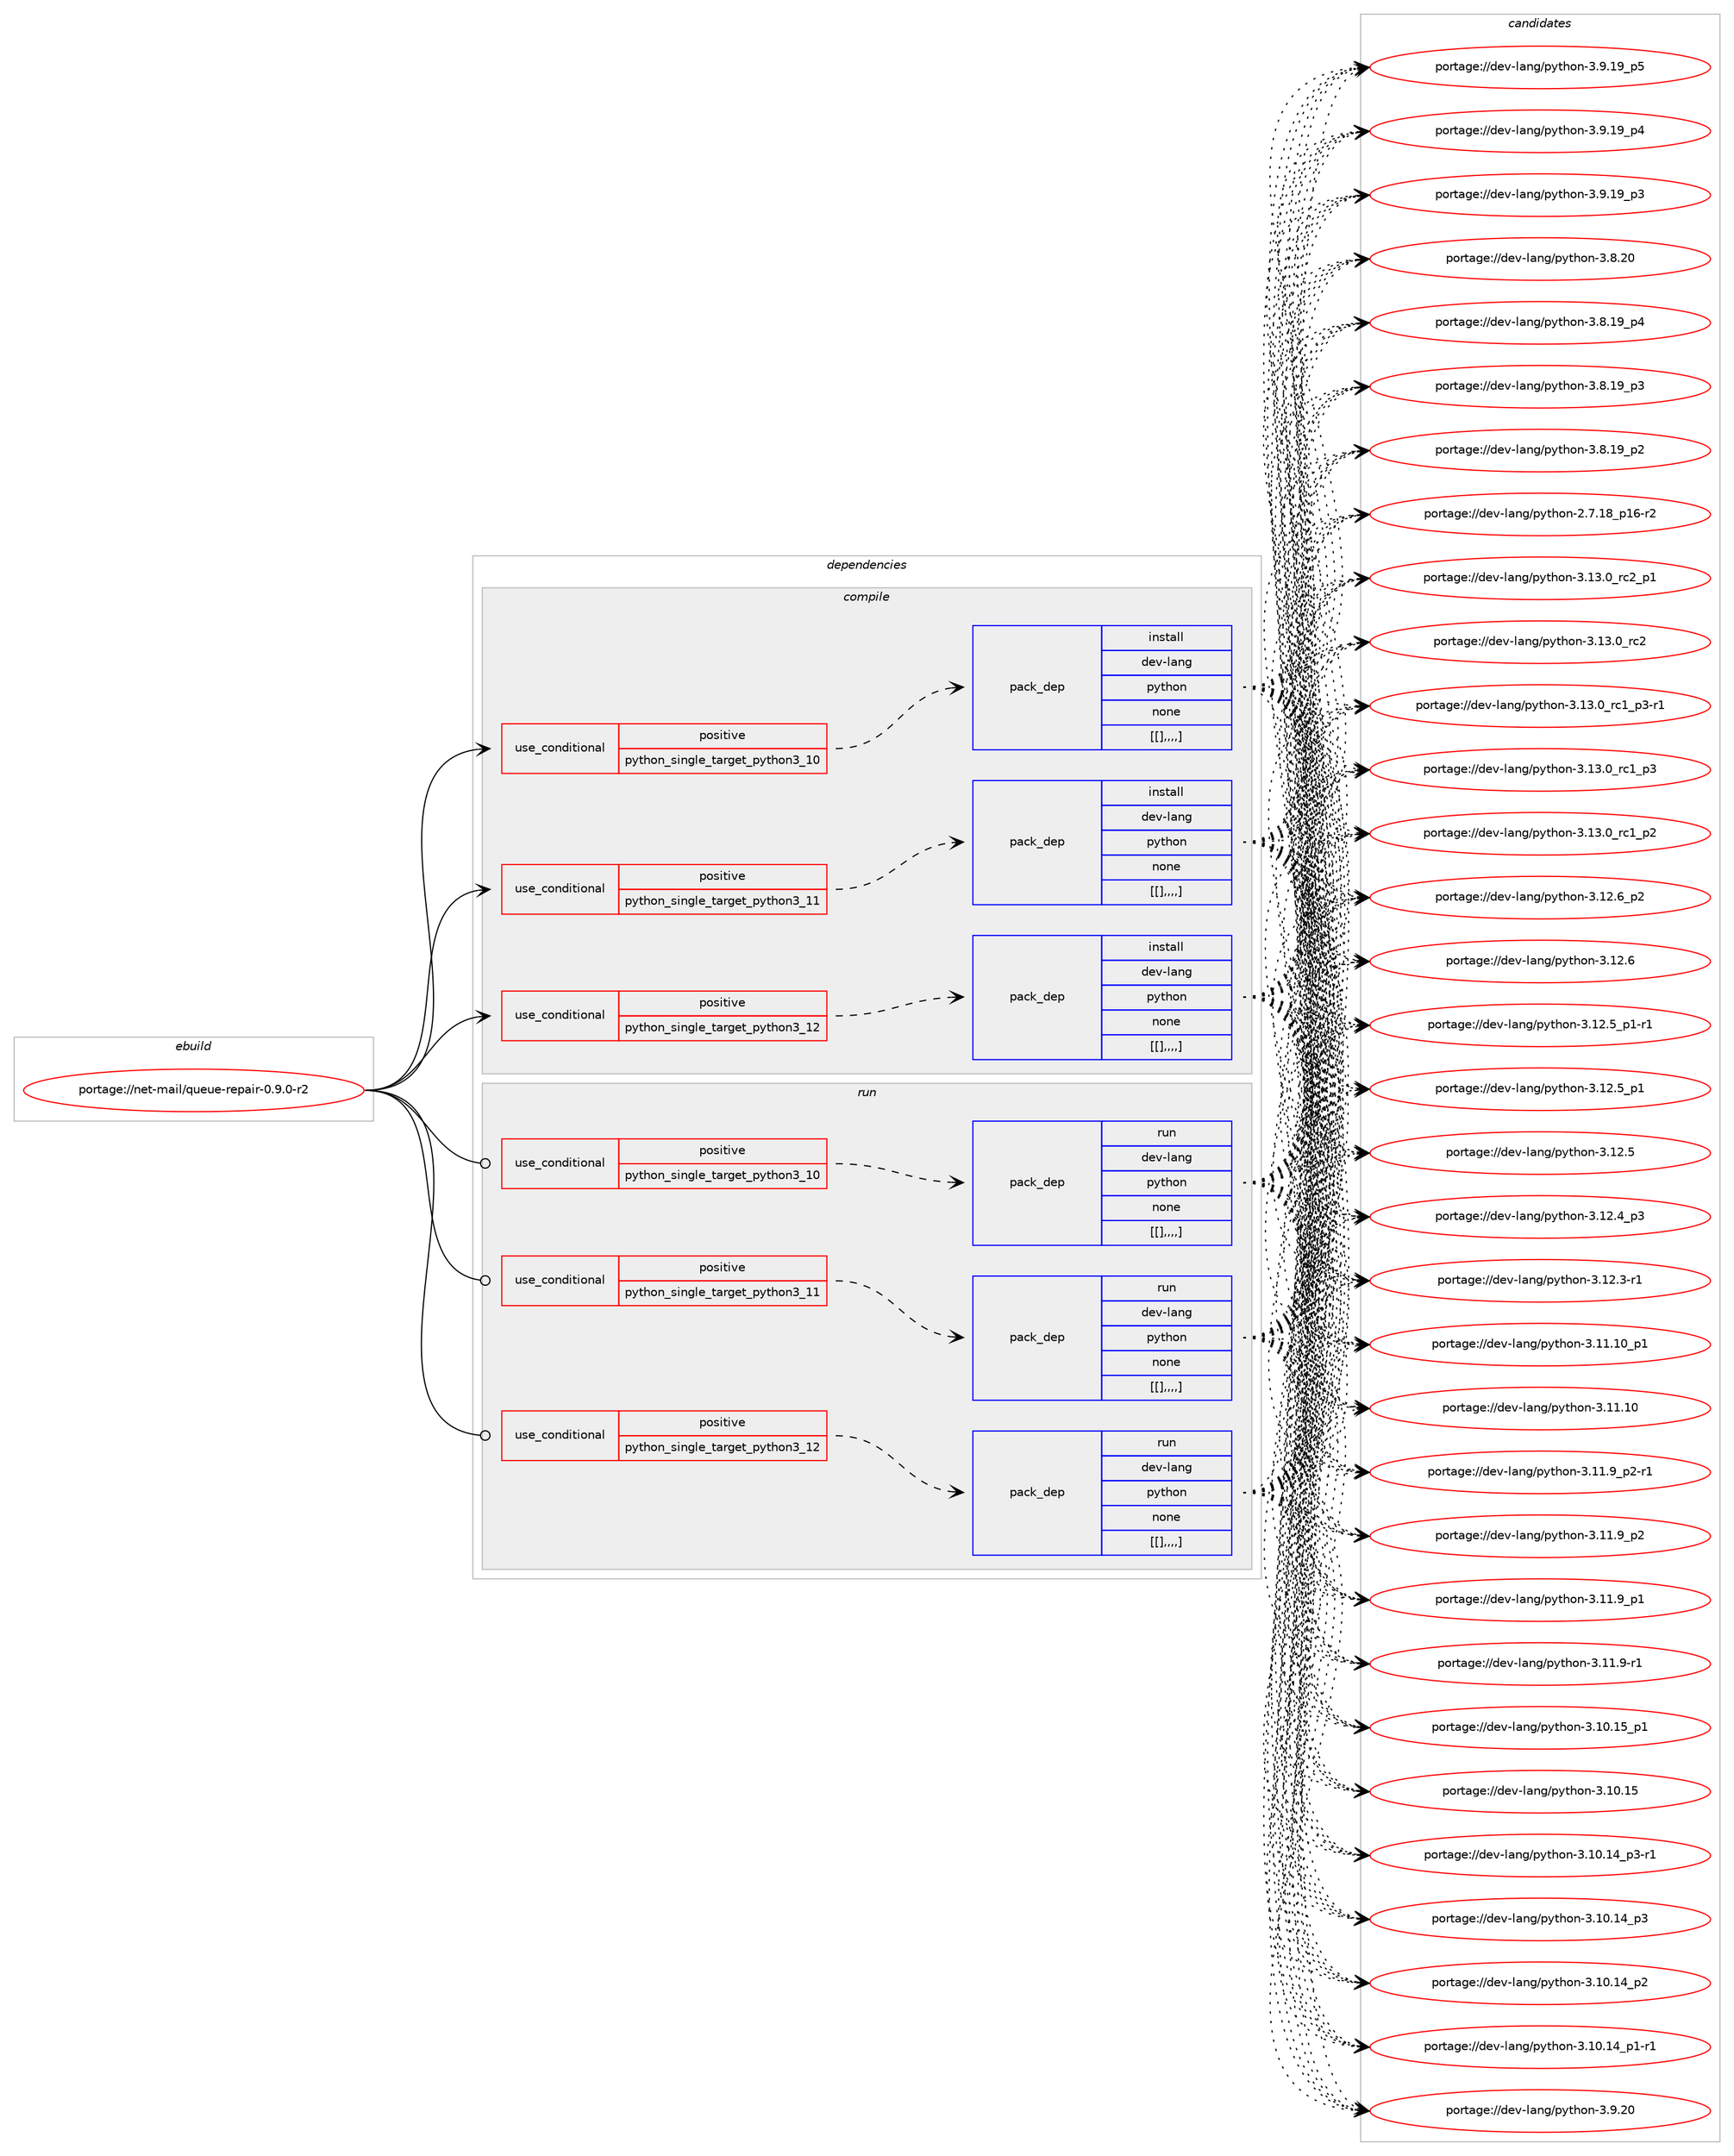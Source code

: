digraph prolog {

# *************
# Graph options
# *************

newrank=true;
concentrate=true;
compound=true;
graph [rankdir=LR,fontname=Helvetica,fontsize=10,ranksep=1.5];#, ranksep=2.5, nodesep=0.2];
edge  [arrowhead=vee];
node  [fontname=Helvetica,fontsize=10];

# **********
# The ebuild
# **********

subgraph cluster_leftcol {
color=gray;
label=<<i>ebuild</i>>;
id [label="portage://net-mail/queue-repair-0.9.0-r2", color=red, width=4, href="../net-mail/queue-repair-0.9.0-r2.svg"];
}

# ****************
# The dependencies
# ****************

subgraph cluster_midcol {
color=gray;
label=<<i>dependencies</i>>;
subgraph cluster_compile {
fillcolor="#eeeeee";
style=filled;
label=<<i>compile</i>>;
subgraph cond3394 {
dependency8965 [label=<<TABLE BORDER="0" CELLBORDER="1" CELLSPACING="0" CELLPADDING="4"><TR><TD ROWSPAN="3" CELLPADDING="10">use_conditional</TD></TR><TR><TD>positive</TD></TR><TR><TD>python_single_target_python3_10</TD></TR></TABLE>>, shape=none, color=red];
subgraph pack5556 {
dependency8966 [label=<<TABLE BORDER="0" CELLBORDER="1" CELLSPACING="0" CELLPADDING="4" WIDTH="220"><TR><TD ROWSPAN="6" CELLPADDING="30">pack_dep</TD></TR><TR><TD WIDTH="110">install</TD></TR><TR><TD>dev-lang</TD></TR><TR><TD>python</TD></TR><TR><TD>none</TD></TR><TR><TD>[[],,,,]</TD></TR></TABLE>>, shape=none, color=blue];
}
dependency8965:e -> dependency8966:w [weight=20,style="dashed",arrowhead="vee"];
}
id:e -> dependency8965:w [weight=20,style="solid",arrowhead="vee"];
subgraph cond3395 {
dependency8967 [label=<<TABLE BORDER="0" CELLBORDER="1" CELLSPACING="0" CELLPADDING="4"><TR><TD ROWSPAN="3" CELLPADDING="10">use_conditional</TD></TR><TR><TD>positive</TD></TR><TR><TD>python_single_target_python3_11</TD></TR></TABLE>>, shape=none, color=red];
subgraph pack5557 {
dependency8968 [label=<<TABLE BORDER="0" CELLBORDER="1" CELLSPACING="0" CELLPADDING="4" WIDTH="220"><TR><TD ROWSPAN="6" CELLPADDING="30">pack_dep</TD></TR><TR><TD WIDTH="110">install</TD></TR><TR><TD>dev-lang</TD></TR><TR><TD>python</TD></TR><TR><TD>none</TD></TR><TR><TD>[[],,,,]</TD></TR></TABLE>>, shape=none, color=blue];
}
dependency8967:e -> dependency8968:w [weight=20,style="dashed",arrowhead="vee"];
}
id:e -> dependency8967:w [weight=20,style="solid",arrowhead="vee"];
subgraph cond3396 {
dependency8969 [label=<<TABLE BORDER="0" CELLBORDER="1" CELLSPACING="0" CELLPADDING="4"><TR><TD ROWSPAN="3" CELLPADDING="10">use_conditional</TD></TR><TR><TD>positive</TD></TR><TR><TD>python_single_target_python3_12</TD></TR></TABLE>>, shape=none, color=red];
subgraph pack5558 {
dependency8970 [label=<<TABLE BORDER="0" CELLBORDER="1" CELLSPACING="0" CELLPADDING="4" WIDTH="220"><TR><TD ROWSPAN="6" CELLPADDING="30">pack_dep</TD></TR><TR><TD WIDTH="110">install</TD></TR><TR><TD>dev-lang</TD></TR><TR><TD>python</TD></TR><TR><TD>none</TD></TR><TR><TD>[[],,,,]</TD></TR></TABLE>>, shape=none, color=blue];
}
dependency8969:e -> dependency8970:w [weight=20,style="dashed",arrowhead="vee"];
}
id:e -> dependency8969:w [weight=20,style="solid",arrowhead="vee"];
}
subgraph cluster_compileandrun {
fillcolor="#eeeeee";
style=filled;
label=<<i>compile and run</i>>;
}
subgraph cluster_run {
fillcolor="#eeeeee";
style=filled;
label=<<i>run</i>>;
subgraph cond3397 {
dependency8971 [label=<<TABLE BORDER="0" CELLBORDER="1" CELLSPACING="0" CELLPADDING="4"><TR><TD ROWSPAN="3" CELLPADDING="10">use_conditional</TD></TR><TR><TD>positive</TD></TR><TR><TD>python_single_target_python3_10</TD></TR></TABLE>>, shape=none, color=red];
subgraph pack5559 {
dependency8972 [label=<<TABLE BORDER="0" CELLBORDER="1" CELLSPACING="0" CELLPADDING="4" WIDTH="220"><TR><TD ROWSPAN="6" CELLPADDING="30">pack_dep</TD></TR><TR><TD WIDTH="110">run</TD></TR><TR><TD>dev-lang</TD></TR><TR><TD>python</TD></TR><TR><TD>none</TD></TR><TR><TD>[[],,,,]</TD></TR></TABLE>>, shape=none, color=blue];
}
dependency8971:e -> dependency8972:w [weight=20,style="dashed",arrowhead="vee"];
}
id:e -> dependency8971:w [weight=20,style="solid",arrowhead="odot"];
subgraph cond3398 {
dependency8973 [label=<<TABLE BORDER="0" CELLBORDER="1" CELLSPACING="0" CELLPADDING="4"><TR><TD ROWSPAN="3" CELLPADDING="10">use_conditional</TD></TR><TR><TD>positive</TD></TR><TR><TD>python_single_target_python3_11</TD></TR></TABLE>>, shape=none, color=red];
subgraph pack5560 {
dependency8974 [label=<<TABLE BORDER="0" CELLBORDER="1" CELLSPACING="0" CELLPADDING="4" WIDTH="220"><TR><TD ROWSPAN="6" CELLPADDING="30">pack_dep</TD></TR><TR><TD WIDTH="110">run</TD></TR><TR><TD>dev-lang</TD></TR><TR><TD>python</TD></TR><TR><TD>none</TD></TR><TR><TD>[[],,,,]</TD></TR></TABLE>>, shape=none, color=blue];
}
dependency8973:e -> dependency8974:w [weight=20,style="dashed",arrowhead="vee"];
}
id:e -> dependency8973:w [weight=20,style="solid",arrowhead="odot"];
subgraph cond3399 {
dependency8975 [label=<<TABLE BORDER="0" CELLBORDER="1" CELLSPACING="0" CELLPADDING="4"><TR><TD ROWSPAN="3" CELLPADDING="10">use_conditional</TD></TR><TR><TD>positive</TD></TR><TR><TD>python_single_target_python3_12</TD></TR></TABLE>>, shape=none, color=red];
subgraph pack5561 {
dependency8976 [label=<<TABLE BORDER="0" CELLBORDER="1" CELLSPACING="0" CELLPADDING="4" WIDTH="220"><TR><TD ROWSPAN="6" CELLPADDING="30">pack_dep</TD></TR><TR><TD WIDTH="110">run</TD></TR><TR><TD>dev-lang</TD></TR><TR><TD>python</TD></TR><TR><TD>none</TD></TR><TR><TD>[[],,,,]</TD></TR></TABLE>>, shape=none, color=blue];
}
dependency8975:e -> dependency8976:w [weight=20,style="dashed",arrowhead="vee"];
}
id:e -> dependency8975:w [weight=20,style="solid",arrowhead="odot"];
}
}

# **************
# The candidates
# **************

subgraph cluster_choices {
rank=same;
color=gray;
label=<<i>candidates</i>>;

subgraph choice5556 {
color=black;
nodesep=1;
choice100101118451089711010347112121116104111110455146495146489511499509511249 [label="portage://dev-lang/python-3.13.0_rc2_p1", color=red, width=4,href="../dev-lang/python-3.13.0_rc2_p1.svg"];
choice10010111845108971101034711212111610411111045514649514648951149950 [label="portage://dev-lang/python-3.13.0_rc2", color=red, width=4,href="../dev-lang/python-3.13.0_rc2.svg"];
choice1001011184510897110103471121211161041111104551464951464895114994995112514511449 [label="portage://dev-lang/python-3.13.0_rc1_p3-r1", color=red, width=4,href="../dev-lang/python-3.13.0_rc1_p3-r1.svg"];
choice100101118451089711010347112121116104111110455146495146489511499499511251 [label="portage://dev-lang/python-3.13.0_rc1_p3", color=red, width=4,href="../dev-lang/python-3.13.0_rc1_p3.svg"];
choice100101118451089711010347112121116104111110455146495146489511499499511250 [label="portage://dev-lang/python-3.13.0_rc1_p2", color=red, width=4,href="../dev-lang/python-3.13.0_rc1_p2.svg"];
choice100101118451089711010347112121116104111110455146495046549511250 [label="portage://dev-lang/python-3.12.6_p2", color=red, width=4,href="../dev-lang/python-3.12.6_p2.svg"];
choice10010111845108971101034711212111610411111045514649504654 [label="portage://dev-lang/python-3.12.6", color=red, width=4,href="../dev-lang/python-3.12.6.svg"];
choice1001011184510897110103471121211161041111104551464950465395112494511449 [label="portage://dev-lang/python-3.12.5_p1-r1", color=red, width=4,href="../dev-lang/python-3.12.5_p1-r1.svg"];
choice100101118451089711010347112121116104111110455146495046539511249 [label="portage://dev-lang/python-3.12.5_p1", color=red, width=4,href="../dev-lang/python-3.12.5_p1.svg"];
choice10010111845108971101034711212111610411111045514649504653 [label="portage://dev-lang/python-3.12.5", color=red, width=4,href="../dev-lang/python-3.12.5.svg"];
choice100101118451089711010347112121116104111110455146495046529511251 [label="portage://dev-lang/python-3.12.4_p3", color=red, width=4,href="../dev-lang/python-3.12.4_p3.svg"];
choice100101118451089711010347112121116104111110455146495046514511449 [label="portage://dev-lang/python-3.12.3-r1", color=red, width=4,href="../dev-lang/python-3.12.3-r1.svg"];
choice10010111845108971101034711212111610411111045514649494649489511249 [label="portage://dev-lang/python-3.11.10_p1", color=red, width=4,href="../dev-lang/python-3.11.10_p1.svg"];
choice1001011184510897110103471121211161041111104551464949464948 [label="portage://dev-lang/python-3.11.10", color=red, width=4,href="../dev-lang/python-3.11.10.svg"];
choice1001011184510897110103471121211161041111104551464949465795112504511449 [label="portage://dev-lang/python-3.11.9_p2-r1", color=red, width=4,href="../dev-lang/python-3.11.9_p2-r1.svg"];
choice100101118451089711010347112121116104111110455146494946579511250 [label="portage://dev-lang/python-3.11.9_p2", color=red, width=4,href="../dev-lang/python-3.11.9_p2.svg"];
choice100101118451089711010347112121116104111110455146494946579511249 [label="portage://dev-lang/python-3.11.9_p1", color=red, width=4,href="../dev-lang/python-3.11.9_p1.svg"];
choice100101118451089711010347112121116104111110455146494946574511449 [label="portage://dev-lang/python-3.11.9-r1", color=red, width=4,href="../dev-lang/python-3.11.9-r1.svg"];
choice10010111845108971101034711212111610411111045514649484649539511249 [label="portage://dev-lang/python-3.10.15_p1", color=red, width=4,href="../dev-lang/python-3.10.15_p1.svg"];
choice1001011184510897110103471121211161041111104551464948464953 [label="portage://dev-lang/python-3.10.15", color=red, width=4,href="../dev-lang/python-3.10.15.svg"];
choice100101118451089711010347112121116104111110455146494846495295112514511449 [label="portage://dev-lang/python-3.10.14_p3-r1", color=red, width=4,href="../dev-lang/python-3.10.14_p3-r1.svg"];
choice10010111845108971101034711212111610411111045514649484649529511251 [label="portage://dev-lang/python-3.10.14_p3", color=red, width=4,href="../dev-lang/python-3.10.14_p3.svg"];
choice10010111845108971101034711212111610411111045514649484649529511250 [label="portage://dev-lang/python-3.10.14_p2", color=red, width=4,href="../dev-lang/python-3.10.14_p2.svg"];
choice100101118451089711010347112121116104111110455146494846495295112494511449 [label="portage://dev-lang/python-3.10.14_p1-r1", color=red, width=4,href="../dev-lang/python-3.10.14_p1-r1.svg"];
choice10010111845108971101034711212111610411111045514657465048 [label="portage://dev-lang/python-3.9.20", color=red, width=4,href="../dev-lang/python-3.9.20.svg"];
choice100101118451089711010347112121116104111110455146574649579511253 [label="portage://dev-lang/python-3.9.19_p5", color=red, width=4,href="../dev-lang/python-3.9.19_p5.svg"];
choice100101118451089711010347112121116104111110455146574649579511252 [label="portage://dev-lang/python-3.9.19_p4", color=red, width=4,href="../dev-lang/python-3.9.19_p4.svg"];
choice100101118451089711010347112121116104111110455146574649579511251 [label="portage://dev-lang/python-3.9.19_p3", color=red, width=4,href="../dev-lang/python-3.9.19_p3.svg"];
choice10010111845108971101034711212111610411111045514656465048 [label="portage://dev-lang/python-3.8.20", color=red, width=4,href="../dev-lang/python-3.8.20.svg"];
choice100101118451089711010347112121116104111110455146564649579511252 [label="portage://dev-lang/python-3.8.19_p4", color=red, width=4,href="../dev-lang/python-3.8.19_p4.svg"];
choice100101118451089711010347112121116104111110455146564649579511251 [label="portage://dev-lang/python-3.8.19_p3", color=red, width=4,href="../dev-lang/python-3.8.19_p3.svg"];
choice100101118451089711010347112121116104111110455146564649579511250 [label="portage://dev-lang/python-3.8.19_p2", color=red, width=4,href="../dev-lang/python-3.8.19_p2.svg"];
choice100101118451089711010347112121116104111110455046554649569511249544511450 [label="portage://dev-lang/python-2.7.18_p16-r2", color=red, width=4,href="../dev-lang/python-2.7.18_p16-r2.svg"];
dependency8966:e -> choice100101118451089711010347112121116104111110455146495146489511499509511249:w [style=dotted,weight="100"];
dependency8966:e -> choice10010111845108971101034711212111610411111045514649514648951149950:w [style=dotted,weight="100"];
dependency8966:e -> choice1001011184510897110103471121211161041111104551464951464895114994995112514511449:w [style=dotted,weight="100"];
dependency8966:e -> choice100101118451089711010347112121116104111110455146495146489511499499511251:w [style=dotted,weight="100"];
dependency8966:e -> choice100101118451089711010347112121116104111110455146495146489511499499511250:w [style=dotted,weight="100"];
dependency8966:e -> choice100101118451089711010347112121116104111110455146495046549511250:w [style=dotted,weight="100"];
dependency8966:e -> choice10010111845108971101034711212111610411111045514649504654:w [style=dotted,weight="100"];
dependency8966:e -> choice1001011184510897110103471121211161041111104551464950465395112494511449:w [style=dotted,weight="100"];
dependency8966:e -> choice100101118451089711010347112121116104111110455146495046539511249:w [style=dotted,weight="100"];
dependency8966:e -> choice10010111845108971101034711212111610411111045514649504653:w [style=dotted,weight="100"];
dependency8966:e -> choice100101118451089711010347112121116104111110455146495046529511251:w [style=dotted,weight="100"];
dependency8966:e -> choice100101118451089711010347112121116104111110455146495046514511449:w [style=dotted,weight="100"];
dependency8966:e -> choice10010111845108971101034711212111610411111045514649494649489511249:w [style=dotted,weight="100"];
dependency8966:e -> choice1001011184510897110103471121211161041111104551464949464948:w [style=dotted,weight="100"];
dependency8966:e -> choice1001011184510897110103471121211161041111104551464949465795112504511449:w [style=dotted,weight="100"];
dependency8966:e -> choice100101118451089711010347112121116104111110455146494946579511250:w [style=dotted,weight="100"];
dependency8966:e -> choice100101118451089711010347112121116104111110455146494946579511249:w [style=dotted,weight="100"];
dependency8966:e -> choice100101118451089711010347112121116104111110455146494946574511449:w [style=dotted,weight="100"];
dependency8966:e -> choice10010111845108971101034711212111610411111045514649484649539511249:w [style=dotted,weight="100"];
dependency8966:e -> choice1001011184510897110103471121211161041111104551464948464953:w [style=dotted,weight="100"];
dependency8966:e -> choice100101118451089711010347112121116104111110455146494846495295112514511449:w [style=dotted,weight="100"];
dependency8966:e -> choice10010111845108971101034711212111610411111045514649484649529511251:w [style=dotted,weight="100"];
dependency8966:e -> choice10010111845108971101034711212111610411111045514649484649529511250:w [style=dotted,weight="100"];
dependency8966:e -> choice100101118451089711010347112121116104111110455146494846495295112494511449:w [style=dotted,weight="100"];
dependency8966:e -> choice10010111845108971101034711212111610411111045514657465048:w [style=dotted,weight="100"];
dependency8966:e -> choice100101118451089711010347112121116104111110455146574649579511253:w [style=dotted,weight="100"];
dependency8966:e -> choice100101118451089711010347112121116104111110455146574649579511252:w [style=dotted,weight="100"];
dependency8966:e -> choice100101118451089711010347112121116104111110455146574649579511251:w [style=dotted,weight="100"];
dependency8966:e -> choice10010111845108971101034711212111610411111045514656465048:w [style=dotted,weight="100"];
dependency8966:e -> choice100101118451089711010347112121116104111110455146564649579511252:w [style=dotted,weight="100"];
dependency8966:e -> choice100101118451089711010347112121116104111110455146564649579511251:w [style=dotted,weight="100"];
dependency8966:e -> choice100101118451089711010347112121116104111110455146564649579511250:w [style=dotted,weight="100"];
dependency8966:e -> choice100101118451089711010347112121116104111110455046554649569511249544511450:w [style=dotted,weight="100"];
}
subgraph choice5557 {
color=black;
nodesep=1;
choice100101118451089711010347112121116104111110455146495146489511499509511249 [label="portage://dev-lang/python-3.13.0_rc2_p1", color=red, width=4,href="../dev-lang/python-3.13.0_rc2_p1.svg"];
choice10010111845108971101034711212111610411111045514649514648951149950 [label="portage://dev-lang/python-3.13.0_rc2", color=red, width=4,href="../dev-lang/python-3.13.0_rc2.svg"];
choice1001011184510897110103471121211161041111104551464951464895114994995112514511449 [label="portage://dev-lang/python-3.13.0_rc1_p3-r1", color=red, width=4,href="../dev-lang/python-3.13.0_rc1_p3-r1.svg"];
choice100101118451089711010347112121116104111110455146495146489511499499511251 [label="portage://dev-lang/python-3.13.0_rc1_p3", color=red, width=4,href="../dev-lang/python-3.13.0_rc1_p3.svg"];
choice100101118451089711010347112121116104111110455146495146489511499499511250 [label="portage://dev-lang/python-3.13.0_rc1_p2", color=red, width=4,href="../dev-lang/python-3.13.0_rc1_p2.svg"];
choice100101118451089711010347112121116104111110455146495046549511250 [label="portage://dev-lang/python-3.12.6_p2", color=red, width=4,href="../dev-lang/python-3.12.6_p2.svg"];
choice10010111845108971101034711212111610411111045514649504654 [label="portage://dev-lang/python-3.12.6", color=red, width=4,href="../dev-lang/python-3.12.6.svg"];
choice1001011184510897110103471121211161041111104551464950465395112494511449 [label="portage://dev-lang/python-3.12.5_p1-r1", color=red, width=4,href="../dev-lang/python-3.12.5_p1-r1.svg"];
choice100101118451089711010347112121116104111110455146495046539511249 [label="portage://dev-lang/python-3.12.5_p1", color=red, width=4,href="../dev-lang/python-3.12.5_p1.svg"];
choice10010111845108971101034711212111610411111045514649504653 [label="portage://dev-lang/python-3.12.5", color=red, width=4,href="../dev-lang/python-3.12.5.svg"];
choice100101118451089711010347112121116104111110455146495046529511251 [label="portage://dev-lang/python-3.12.4_p3", color=red, width=4,href="../dev-lang/python-3.12.4_p3.svg"];
choice100101118451089711010347112121116104111110455146495046514511449 [label="portage://dev-lang/python-3.12.3-r1", color=red, width=4,href="../dev-lang/python-3.12.3-r1.svg"];
choice10010111845108971101034711212111610411111045514649494649489511249 [label="portage://dev-lang/python-3.11.10_p1", color=red, width=4,href="../dev-lang/python-3.11.10_p1.svg"];
choice1001011184510897110103471121211161041111104551464949464948 [label="portage://dev-lang/python-3.11.10", color=red, width=4,href="../dev-lang/python-3.11.10.svg"];
choice1001011184510897110103471121211161041111104551464949465795112504511449 [label="portage://dev-lang/python-3.11.9_p2-r1", color=red, width=4,href="../dev-lang/python-3.11.9_p2-r1.svg"];
choice100101118451089711010347112121116104111110455146494946579511250 [label="portage://dev-lang/python-3.11.9_p2", color=red, width=4,href="../dev-lang/python-3.11.9_p2.svg"];
choice100101118451089711010347112121116104111110455146494946579511249 [label="portage://dev-lang/python-3.11.9_p1", color=red, width=4,href="../dev-lang/python-3.11.9_p1.svg"];
choice100101118451089711010347112121116104111110455146494946574511449 [label="portage://dev-lang/python-3.11.9-r1", color=red, width=4,href="../dev-lang/python-3.11.9-r1.svg"];
choice10010111845108971101034711212111610411111045514649484649539511249 [label="portage://dev-lang/python-3.10.15_p1", color=red, width=4,href="../dev-lang/python-3.10.15_p1.svg"];
choice1001011184510897110103471121211161041111104551464948464953 [label="portage://dev-lang/python-3.10.15", color=red, width=4,href="../dev-lang/python-3.10.15.svg"];
choice100101118451089711010347112121116104111110455146494846495295112514511449 [label="portage://dev-lang/python-3.10.14_p3-r1", color=red, width=4,href="../dev-lang/python-3.10.14_p3-r1.svg"];
choice10010111845108971101034711212111610411111045514649484649529511251 [label="portage://dev-lang/python-3.10.14_p3", color=red, width=4,href="../dev-lang/python-3.10.14_p3.svg"];
choice10010111845108971101034711212111610411111045514649484649529511250 [label="portage://dev-lang/python-3.10.14_p2", color=red, width=4,href="../dev-lang/python-3.10.14_p2.svg"];
choice100101118451089711010347112121116104111110455146494846495295112494511449 [label="portage://dev-lang/python-3.10.14_p1-r1", color=red, width=4,href="../dev-lang/python-3.10.14_p1-r1.svg"];
choice10010111845108971101034711212111610411111045514657465048 [label="portage://dev-lang/python-3.9.20", color=red, width=4,href="../dev-lang/python-3.9.20.svg"];
choice100101118451089711010347112121116104111110455146574649579511253 [label="portage://dev-lang/python-3.9.19_p5", color=red, width=4,href="../dev-lang/python-3.9.19_p5.svg"];
choice100101118451089711010347112121116104111110455146574649579511252 [label="portage://dev-lang/python-3.9.19_p4", color=red, width=4,href="../dev-lang/python-3.9.19_p4.svg"];
choice100101118451089711010347112121116104111110455146574649579511251 [label="portage://dev-lang/python-3.9.19_p3", color=red, width=4,href="../dev-lang/python-3.9.19_p3.svg"];
choice10010111845108971101034711212111610411111045514656465048 [label="portage://dev-lang/python-3.8.20", color=red, width=4,href="../dev-lang/python-3.8.20.svg"];
choice100101118451089711010347112121116104111110455146564649579511252 [label="portage://dev-lang/python-3.8.19_p4", color=red, width=4,href="../dev-lang/python-3.8.19_p4.svg"];
choice100101118451089711010347112121116104111110455146564649579511251 [label="portage://dev-lang/python-3.8.19_p3", color=red, width=4,href="../dev-lang/python-3.8.19_p3.svg"];
choice100101118451089711010347112121116104111110455146564649579511250 [label="portage://dev-lang/python-3.8.19_p2", color=red, width=4,href="../dev-lang/python-3.8.19_p2.svg"];
choice100101118451089711010347112121116104111110455046554649569511249544511450 [label="portage://dev-lang/python-2.7.18_p16-r2", color=red, width=4,href="../dev-lang/python-2.7.18_p16-r2.svg"];
dependency8968:e -> choice100101118451089711010347112121116104111110455146495146489511499509511249:w [style=dotted,weight="100"];
dependency8968:e -> choice10010111845108971101034711212111610411111045514649514648951149950:w [style=dotted,weight="100"];
dependency8968:e -> choice1001011184510897110103471121211161041111104551464951464895114994995112514511449:w [style=dotted,weight="100"];
dependency8968:e -> choice100101118451089711010347112121116104111110455146495146489511499499511251:w [style=dotted,weight="100"];
dependency8968:e -> choice100101118451089711010347112121116104111110455146495146489511499499511250:w [style=dotted,weight="100"];
dependency8968:e -> choice100101118451089711010347112121116104111110455146495046549511250:w [style=dotted,weight="100"];
dependency8968:e -> choice10010111845108971101034711212111610411111045514649504654:w [style=dotted,weight="100"];
dependency8968:e -> choice1001011184510897110103471121211161041111104551464950465395112494511449:w [style=dotted,weight="100"];
dependency8968:e -> choice100101118451089711010347112121116104111110455146495046539511249:w [style=dotted,weight="100"];
dependency8968:e -> choice10010111845108971101034711212111610411111045514649504653:w [style=dotted,weight="100"];
dependency8968:e -> choice100101118451089711010347112121116104111110455146495046529511251:w [style=dotted,weight="100"];
dependency8968:e -> choice100101118451089711010347112121116104111110455146495046514511449:w [style=dotted,weight="100"];
dependency8968:e -> choice10010111845108971101034711212111610411111045514649494649489511249:w [style=dotted,weight="100"];
dependency8968:e -> choice1001011184510897110103471121211161041111104551464949464948:w [style=dotted,weight="100"];
dependency8968:e -> choice1001011184510897110103471121211161041111104551464949465795112504511449:w [style=dotted,weight="100"];
dependency8968:e -> choice100101118451089711010347112121116104111110455146494946579511250:w [style=dotted,weight="100"];
dependency8968:e -> choice100101118451089711010347112121116104111110455146494946579511249:w [style=dotted,weight="100"];
dependency8968:e -> choice100101118451089711010347112121116104111110455146494946574511449:w [style=dotted,weight="100"];
dependency8968:e -> choice10010111845108971101034711212111610411111045514649484649539511249:w [style=dotted,weight="100"];
dependency8968:e -> choice1001011184510897110103471121211161041111104551464948464953:w [style=dotted,weight="100"];
dependency8968:e -> choice100101118451089711010347112121116104111110455146494846495295112514511449:w [style=dotted,weight="100"];
dependency8968:e -> choice10010111845108971101034711212111610411111045514649484649529511251:w [style=dotted,weight="100"];
dependency8968:e -> choice10010111845108971101034711212111610411111045514649484649529511250:w [style=dotted,weight="100"];
dependency8968:e -> choice100101118451089711010347112121116104111110455146494846495295112494511449:w [style=dotted,weight="100"];
dependency8968:e -> choice10010111845108971101034711212111610411111045514657465048:w [style=dotted,weight="100"];
dependency8968:e -> choice100101118451089711010347112121116104111110455146574649579511253:w [style=dotted,weight="100"];
dependency8968:e -> choice100101118451089711010347112121116104111110455146574649579511252:w [style=dotted,weight="100"];
dependency8968:e -> choice100101118451089711010347112121116104111110455146574649579511251:w [style=dotted,weight="100"];
dependency8968:e -> choice10010111845108971101034711212111610411111045514656465048:w [style=dotted,weight="100"];
dependency8968:e -> choice100101118451089711010347112121116104111110455146564649579511252:w [style=dotted,weight="100"];
dependency8968:e -> choice100101118451089711010347112121116104111110455146564649579511251:w [style=dotted,weight="100"];
dependency8968:e -> choice100101118451089711010347112121116104111110455146564649579511250:w [style=dotted,weight="100"];
dependency8968:e -> choice100101118451089711010347112121116104111110455046554649569511249544511450:w [style=dotted,weight="100"];
}
subgraph choice5558 {
color=black;
nodesep=1;
choice100101118451089711010347112121116104111110455146495146489511499509511249 [label="portage://dev-lang/python-3.13.0_rc2_p1", color=red, width=4,href="../dev-lang/python-3.13.0_rc2_p1.svg"];
choice10010111845108971101034711212111610411111045514649514648951149950 [label="portage://dev-lang/python-3.13.0_rc2", color=red, width=4,href="../dev-lang/python-3.13.0_rc2.svg"];
choice1001011184510897110103471121211161041111104551464951464895114994995112514511449 [label="portage://dev-lang/python-3.13.0_rc1_p3-r1", color=red, width=4,href="../dev-lang/python-3.13.0_rc1_p3-r1.svg"];
choice100101118451089711010347112121116104111110455146495146489511499499511251 [label="portage://dev-lang/python-3.13.0_rc1_p3", color=red, width=4,href="../dev-lang/python-3.13.0_rc1_p3.svg"];
choice100101118451089711010347112121116104111110455146495146489511499499511250 [label="portage://dev-lang/python-3.13.0_rc1_p2", color=red, width=4,href="../dev-lang/python-3.13.0_rc1_p2.svg"];
choice100101118451089711010347112121116104111110455146495046549511250 [label="portage://dev-lang/python-3.12.6_p2", color=red, width=4,href="../dev-lang/python-3.12.6_p2.svg"];
choice10010111845108971101034711212111610411111045514649504654 [label="portage://dev-lang/python-3.12.6", color=red, width=4,href="../dev-lang/python-3.12.6.svg"];
choice1001011184510897110103471121211161041111104551464950465395112494511449 [label="portage://dev-lang/python-3.12.5_p1-r1", color=red, width=4,href="../dev-lang/python-3.12.5_p1-r1.svg"];
choice100101118451089711010347112121116104111110455146495046539511249 [label="portage://dev-lang/python-3.12.5_p1", color=red, width=4,href="../dev-lang/python-3.12.5_p1.svg"];
choice10010111845108971101034711212111610411111045514649504653 [label="portage://dev-lang/python-3.12.5", color=red, width=4,href="../dev-lang/python-3.12.5.svg"];
choice100101118451089711010347112121116104111110455146495046529511251 [label="portage://dev-lang/python-3.12.4_p3", color=red, width=4,href="../dev-lang/python-3.12.4_p3.svg"];
choice100101118451089711010347112121116104111110455146495046514511449 [label="portage://dev-lang/python-3.12.3-r1", color=red, width=4,href="../dev-lang/python-3.12.3-r1.svg"];
choice10010111845108971101034711212111610411111045514649494649489511249 [label="portage://dev-lang/python-3.11.10_p1", color=red, width=4,href="../dev-lang/python-3.11.10_p1.svg"];
choice1001011184510897110103471121211161041111104551464949464948 [label="portage://dev-lang/python-3.11.10", color=red, width=4,href="../dev-lang/python-3.11.10.svg"];
choice1001011184510897110103471121211161041111104551464949465795112504511449 [label="portage://dev-lang/python-3.11.9_p2-r1", color=red, width=4,href="../dev-lang/python-3.11.9_p2-r1.svg"];
choice100101118451089711010347112121116104111110455146494946579511250 [label="portage://dev-lang/python-3.11.9_p2", color=red, width=4,href="../dev-lang/python-3.11.9_p2.svg"];
choice100101118451089711010347112121116104111110455146494946579511249 [label="portage://dev-lang/python-3.11.9_p1", color=red, width=4,href="../dev-lang/python-3.11.9_p1.svg"];
choice100101118451089711010347112121116104111110455146494946574511449 [label="portage://dev-lang/python-3.11.9-r1", color=red, width=4,href="../dev-lang/python-3.11.9-r1.svg"];
choice10010111845108971101034711212111610411111045514649484649539511249 [label="portage://dev-lang/python-3.10.15_p1", color=red, width=4,href="../dev-lang/python-3.10.15_p1.svg"];
choice1001011184510897110103471121211161041111104551464948464953 [label="portage://dev-lang/python-3.10.15", color=red, width=4,href="../dev-lang/python-3.10.15.svg"];
choice100101118451089711010347112121116104111110455146494846495295112514511449 [label="portage://dev-lang/python-3.10.14_p3-r1", color=red, width=4,href="../dev-lang/python-3.10.14_p3-r1.svg"];
choice10010111845108971101034711212111610411111045514649484649529511251 [label="portage://dev-lang/python-3.10.14_p3", color=red, width=4,href="../dev-lang/python-3.10.14_p3.svg"];
choice10010111845108971101034711212111610411111045514649484649529511250 [label="portage://dev-lang/python-3.10.14_p2", color=red, width=4,href="../dev-lang/python-3.10.14_p2.svg"];
choice100101118451089711010347112121116104111110455146494846495295112494511449 [label="portage://dev-lang/python-3.10.14_p1-r1", color=red, width=4,href="../dev-lang/python-3.10.14_p1-r1.svg"];
choice10010111845108971101034711212111610411111045514657465048 [label="portage://dev-lang/python-3.9.20", color=red, width=4,href="../dev-lang/python-3.9.20.svg"];
choice100101118451089711010347112121116104111110455146574649579511253 [label="portage://dev-lang/python-3.9.19_p5", color=red, width=4,href="../dev-lang/python-3.9.19_p5.svg"];
choice100101118451089711010347112121116104111110455146574649579511252 [label="portage://dev-lang/python-3.9.19_p4", color=red, width=4,href="../dev-lang/python-3.9.19_p4.svg"];
choice100101118451089711010347112121116104111110455146574649579511251 [label="portage://dev-lang/python-3.9.19_p3", color=red, width=4,href="../dev-lang/python-3.9.19_p3.svg"];
choice10010111845108971101034711212111610411111045514656465048 [label="portage://dev-lang/python-3.8.20", color=red, width=4,href="../dev-lang/python-3.8.20.svg"];
choice100101118451089711010347112121116104111110455146564649579511252 [label="portage://dev-lang/python-3.8.19_p4", color=red, width=4,href="../dev-lang/python-3.8.19_p4.svg"];
choice100101118451089711010347112121116104111110455146564649579511251 [label="portage://dev-lang/python-3.8.19_p3", color=red, width=4,href="../dev-lang/python-3.8.19_p3.svg"];
choice100101118451089711010347112121116104111110455146564649579511250 [label="portage://dev-lang/python-3.8.19_p2", color=red, width=4,href="../dev-lang/python-3.8.19_p2.svg"];
choice100101118451089711010347112121116104111110455046554649569511249544511450 [label="portage://dev-lang/python-2.7.18_p16-r2", color=red, width=4,href="../dev-lang/python-2.7.18_p16-r2.svg"];
dependency8970:e -> choice100101118451089711010347112121116104111110455146495146489511499509511249:w [style=dotted,weight="100"];
dependency8970:e -> choice10010111845108971101034711212111610411111045514649514648951149950:w [style=dotted,weight="100"];
dependency8970:e -> choice1001011184510897110103471121211161041111104551464951464895114994995112514511449:w [style=dotted,weight="100"];
dependency8970:e -> choice100101118451089711010347112121116104111110455146495146489511499499511251:w [style=dotted,weight="100"];
dependency8970:e -> choice100101118451089711010347112121116104111110455146495146489511499499511250:w [style=dotted,weight="100"];
dependency8970:e -> choice100101118451089711010347112121116104111110455146495046549511250:w [style=dotted,weight="100"];
dependency8970:e -> choice10010111845108971101034711212111610411111045514649504654:w [style=dotted,weight="100"];
dependency8970:e -> choice1001011184510897110103471121211161041111104551464950465395112494511449:w [style=dotted,weight="100"];
dependency8970:e -> choice100101118451089711010347112121116104111110455146495046539511249:w [style=dotted,weight="100"];
dependency8970:e -> choice10010111845108971101034711212111610411111045514649504653:w [style=dotted,weight="100"];
dependency8970:e -> choice100101118451089711010347112121116104111110455146495046529511251:w [style=dotted,weight="100"];
dependency8970:e -> choice100101118451089711010347112121116104111110455146495046514511449:w [style=dotted,weight="100"];
dependency8970:e -> choice10010111845108971101034711212111610411111045514649494649489511249:w [style=dotted,weight="100"];
dependency8970:e -> choice1001011184510897110103471121211161041111104551464949464948:w [style=dotted,weight="100"];
dependency8970:e -> choice1001011184510897110103471121211161041111104551464949465795112504511449:w [style=dotted,weight="100"];
dependency8970:e -> choice100101118451089711010347112121116104111110455146494946579511250:w [style=dotted,weight="100"];
dependency8970:e -> choice100101118451089711010347112121116104111110455146494946579511249:w [style=dotted,weight="100"];
dependency8970:e -> choice100101118451089711010347112121116104111110455146494946574511449:w [style=dotted,weight="100"];
dependency8970:e -> choice10010111845108971101034711212111610411111045514649484649539511249:w [style=dotted,weight="100"];
dependency8970:e -> choice1001011184510897110103471121211161041111104551464948464953:w [style=dotted,weight="100"];
dependency8970:e -> choice100101118451089711010347112121116104111110455146494846495295112514511449:w [style=dotted,weight="100"];
dependency8970:e -> choice10010111845108971101034711212111610411111045514649484649529511251:w [style=dotted,weight="100"];
dependency8970:e -> choice10010111845108971101034711212111610411111045514649484649529511250:w [style=dotted,weight="100"];
dependency8970:e -> choice100101118451089711010347112121116104111110455146494846495295112494511449:w [style=dotted,weight="100"];
dependency8970:e -> choice10010111845108971101034711212111610411111045514657465048:w [style=dotted,weight="100"];
dependency8970:e -> choice100101118451089711010347112121116104111110455146574649579511253:w [style=dotted,weight="100"];
dependency8970:e -> choice100101118451089711010347112121116104111110455146574649579511252:w [style=dotted,weight="100"];
dependency8970:e -> choice100101118451089711010347112121116104111110455146574649579511251:w [style=dotted,weight="100"];
dependency8970:e -> choice10010111845108971101034711212111610411111045514656465048:w [style=dotted,weight="100"];
dependency8970:e -> choice100101118451089711010347112121116104111110455146564649579511252:w [style=dotted,weight="100"];
dependency8970:e -> choice100101118451089711010347112121116104111110455146564649579511251:w [style=dotted,weight="100"];
dependency8970:e -> choice100101118451089711010347112121116104111110455146564649579511250:w [style=dotted,weight="100"];
dependency8970:e -> choice100101118451089711010347112121116104111110455046554649569511249544511450:w [style=dotted,weight="100"];
}
subgraph choice5559 {
color=black;
nodesep=1;
choice100101118451089711010347112121116104111110455146495146489511499509511249 [label="portage://dev-lang/python-3.13.0_rc2_p1", color=red, width=4,href="../dev-lang/python-3.13.0_rc2_p1.svg"];
choice10010111845108971101034711212111610411111045514649514648951149950 [label="portage://dev-lang/python-3.13.0_rc2", color=red, width=4,href="../dev-lang/python-3.13.0_rc2.svg"];
choice1001011184510897110103471121211161041111104551464951464895114994995112514511449 [label="portage://dev-lang/python-3.13.0_rc1_p3-r1", color=red, width=4,href="../dev-lang/python-3.13.0_rc1_p3-r1.svg"];
choice100101118451089711010347112121116104111110455146495146489511499499511251 [label="portage://dev-lang/python-3.13.0_rc1_p3", color=red, width=4,href="../dev-lang/python-3.13.0_rc1_p3.svg"];
choice100101118451089711010347112121116104111110455146495146489511499499511250 [label="portage://dev-lang/python-3.13.0_rc1_p2", color=red, width=4,href="../dev-lang/python-3.13.0_rc1_p2.svg"];
choice100101118451089711010347112121116104111110455146495046549511250 [label="portage://dev-lang/python-3.12.6_p2", color=red, width=4,href="../dev-lang/python-3.12.6_p2.svg"];
choice10010111845108971101034711212111610411111045514649504654 [label="portage://dev-lang/python-3.12.6", color=red, width=4,href="../dev-lang/python-3.12.6.svg"];
choice1001011184510897110103471121211161041111104551464950465395112494511449 [label="portage://dev-lang/python-3.12.5_p1-r1", color=red, width=4,href="../dev-lang/python-3.12.5_p1-r1.svg"];
choice100101118451089711010347112121116104111110455146495046539511249 [label="portage://dev-lang/python-3.12.5_p1", color=red, width=4,href="../dev-lang/python-3.12.5_p1.svg"];
choice10010111845108971101034711212111610411111045514649504653 [label="portage://dev-lang/python-3.12.5", color=red, width=4,href="../dev-lang/python-3.12.5.svg"];
choice100101118451089711010347112121116104111110455146495046529511251 [label="portage://dev-lang/python-3.12.4_p3", color=red, width=4,href="../dev-lang/python-3.12.4_p3.svg"];
choice100101118451089711010347112121116104111110455146495046514511449 [label="portage://dev-lang/python-3.12.3-r1", color=red, width=4,href="../dev-lang/python-3.12.3-r1.svg"];
choice10010111845108971101034711212111610411111045514649494649489511249 [label="portage://dev-lang/python-3.11.10_p1", color=red, width=4,href="../dev-lang/python-3.11.10_p1.svg"];
choice1001011184510897110103471121211161041111104551464949464948 [label="portage://dev-lang/python-3.11.10", color=red, width=4,href="../dev-lang/python-3.11.10.svg"];
choice1001011184510897110103471121211161041111104551464949465795112504511449 [label="portage://dev-lang/python-3.11.9_p2-r1", color=red, width=4,href="../dev-lang/python-3.11.9_p2-r1.svg"];
choice100101118451089711010347112121116104111110455146494946579511250 [label="portage://dev-lang/python-3.11.9_p2", color=red, width=4,href="../dev-lang/python-3.11.9_p2.svg"];
choice100101118451089711010347112121116104111110455146494946579511249 [label="portage://dev-lang/python-3.11.9_p1", color=red, width=4,href="../dev-lang/python-3.11.9_p1.svg"];
choice100101118451089711010347112121116104111110455146494946574511449 [label="portage://dev-lang/python-3.11.9-r1", color=red, width=4,href="../dev-lang/python-3.11.9-r1.svg"];
choice10010111845108971101034711212111610411111045514649484649539511249 [label="portage://dev-lang/python-3.10.15_p1", color=red, width=4,href="../dev-lang/python-3.10.15_p1.svg"];
choice1001011184510897110103471121211161041111104551464948464953 [label="portage://dev-lang/python-3.10.15", color=red, width=4,href="../dev-lang/python-3.10.15.svg"];
choice100101118451089711010347112121116104111110455146494846495295112514511449 [label="portage://dev-lang/python-3.10.14_p3-r1", color=red, width=4,href="../dev-lang/python-3.10.14_p3-r1.svg"];
choice10010111845108971101034711212111610411111045514649484649529511251 [label="portage://dev-lang/python-3.10.14_p3", color=red, width=4,href="../dev-lang/python-3.10.14_p3.svg"];
choice10010111845108971101034711212111610411111045514649484649529511250 [label="portage://dev-lang/python-3.10.14_p2", color=red, width=4,href="../dev-lang/python-3.10.14_p2.svg"];
choice100101118451089711010347112121116104111110455146494846495295112494511449 [label="portage://dev-lang/python-3.10.14_p1-r1", color=red, width=4,href="../dev-lang/python-3.10.14_p1-r1.svg"];
choice10010111845108971101034711212111610411111045514657465048 [label="portage://dev-lang/python-3.9.20", color=red, width=4,href="../dev-lang/python-3.9.20.svg"];
choice100101118451089711010347112121116104111110455146574649579511253 [label="portage://dev-lang/python-3.9.19_p5", color=red, width=4,href="../dev-lang/python-3.9.19_p5.svg"];
choice100101118451089711010347112121116104111110455146574649579511252 [label="portage://dev-lang/python-3.9.19_p4", color=red, width=4,href="../dev-lang/python-3.9.19_p4.svg"];
choice100101118451089711010347112121116104111110455146574649579511251 [label="portage://dev-lang/python-3.9.19_p3", color=red, width=4,href="../dev-lang/python-3.9.19_p3.svg"];
choice10010111845108971101034711212111610411111045514656465048 [label="portage://dev-lang/python-3.8.20", color=red, width=4,href="../dev-lang/python-3.8.20.svg"];
choice100101118451089711010347112121116104111110455146564649579511252 [label="portage://dev-lang/python-3.8.19_p4", color=red, width=4,href="../dev-lang/python-3.8.19_p4.svg"];
choice100101118451089711010347112121116104111110455146564649579511251 [label="portage://dev-lang/python-3.8.19_p3", color=red, width=4,href="../dev-lang/python-3.8.19_p3.svg"];
choice100101118451089711010347112121116104111110455146564649579511250 [label="portage://dev-lang/python-3.8.19_p2", color=red, width=4,href="../dev-lang/python-3.8.19_p2.svg"];
choice100101118451089711010347112121116104111110455046554649569511249544511450 [label="portage://dev-lang/python-2.7.18_p16-r2", color=red, width=4,href="../dev-lang/python-2.7.18_p16-r2.svg"];
dependency8972:e -> choice100101118451089711010347112121116104111110455146495146489511499509511249:w [style=dotted,weight="100"];
dependency8972:e -> choice10010111845108971101034711212111610411111045514649514648951149950:w [style=dotted,weight="100"];
dependency8972:e -> choice1001011184510897110103471121211161041111104551464951464895114994995112514511449:w [style=dotted,weight="100"];
dependency8972:e -> choice100101118451089711010347112121116104111110455146495146489511499499511251:w [style=dotted,weight="100"];
dependency8972:e -> choice100101118451089711010347112121116104111110455146495146489511499499511250:w [style=dotted,weight="100"];
dependency8972:e -> choice100101118451089711010347112121116104111110455146495046549511250:w [style=dotted,weight="100"];
dependency8972:e -> choice10010111845108971101034711212111610411111045514649504654:w [style=dotted,weight="100"];
dependency8972:e -> choice1001011184510897110103471121211161041111104551464950465395112494511449:w [style=dotted,weight="100"];
dependency8972:e -> choice100101118451089711010347112121116104111110455146495046539511249:w [style=dotted,weight="100"];
dependency8972:e -> choice10010111845108971101034711212111610411111045514649504653:w [style=dotted,weight="100"];
dependency8972:e -> choice100101118451089711010347112121116104111110455146495046529511251:w [style=dotted,weight="100"];
dependency8972:e -> choice100101118451089711010347112121116104111110455146495046514511449:w [style=dotted,weight="100"];
dependency8972:e -> choice10010111845108971101034711212111610411111045514649494649489511249:w [style=dotted,weight="100"];
dependency8972:e -> choice1001011184510897110103471121211161041111104551464949464948:w [style=dotted,weight="100"];
dependency8972:e -> choice1001011184510897110103471121211161041111104551464949465795112504511449:w [style=dotted,weight="100"];
dependency8972:e -> choice100101118451089711010347112121116104111110455146494946579511250:w [style=dotted,weight="100"];
dependency8972:e -> choice100101118451089711010347112121116104111110455146494946579511249:w [style=dotted,weight="100"];
dependency8972:e -> choice100101118451089711010347112121116104111110455146494946574511449:w [style=dotted,weight="100"];
dependency8972:e -> choice10010111845108971101034711212111610411111045514649484649539511249:w [style=dotted,weight="100"];
dependency8972:e -> choice1001011184510897110103471121211161041111104551464948464953:w [style=dotted,weight="100"];
dependency8972:e -> choice100101118451089711010347112121116104111110455146494846495295112514511449:w [style=dotted,weight="100"];
dependency8972:e -> choice10010111845108971101034711212111610411111045514649484649529511251:w [style=dotted,weight="100"];
dependency8972:e -> choice10010111845108971101034711212111610411111045514649484649529511250:w [style=dotted,weight="100"];
dependency8972:e -> choice100101118451089711010347112121116104111110455146494846495295112494511449:w [style=dotted,weight="100"];
dependency8972:e -> choice10010111845108971101034711212111610411111045514657465048:w [style=dotted,weight="100"];
dependency8972:e -> choice100101118451089711010347112121116104111110455146574649579511253:w [style=dotted,weight="100"];
dependency8972:e -> choice100101118451089711010347112121116104111110455146574649579511252:w [style=dotted,weight="100"];
dependency8972:e -> choice100101118451089711010347112121116104111110455146574649579511251:w [style=dotted,weight="100"];
dependency8972:e -> choice10010111845108971101034711212111610411111045514656465048:w [style=dotted,weight="100"];
dependency8972:e -> choice100101118451089711010347112121116104111110455146564649579511252:w [style=dotted,weight="100"];
dependency8972:e -> choice100101118451089711010347112121116104111110455146564649579511251:w [style=dotted,weight="100"];
dependency8972:e -> choice100101118451089711010347112121116104111110455146564649579511250:w [style=dotted,weight="100"];
dependency8972:e -> choice100101118451089711010347112121116104111110455046554649569511249544511450:w [style=dotted,weight="100"];
}
subgraph choice5560 {
color=black;
nodesep=1;
choice100101118451089711010347112121116104111110455146495146489511499509511249 [label="portage://dev-lang/python-3.13.0_rc2_p1", color=red, width=4,href="../dev-lang/python-3.13.0_rc2_p1.svg"];
choice10010111845108971101034711212111610411111045514649514648951149950 [label="portage://dev-lang/python-3.13.0_rc2", color=red, width=4,href="../dev-lang/python-3.13.0_rc2.svg"];
choice1001011184510897110103471121211161041111104551464951464895114994995112514511449 [label="portage://dev-lang/python-3.13.0_rc1_p3-r1", color=red, width=4,href="../dev-lang/python-3.13.0_rc1_p3-r1.svg"];
choice100101118451089711010347112121116104111110455146495146489511499499511251 [label="portage://dev-lang/python-3.13.0_rc1_p3", color=red, width=4,href="../dev-lang/python-3.13.0_rc1_p3.svg"];
choice100101118451089711010347112121116104111110455146495146489511499499511250 [label="portage://dev-lang/python-3.13.0_rc1_p2", color=red, width=4,href="../dev-lang/python-3.13.0_rc1_p2.svg"];
choice100101118451089711010347112121116104111110455146495046549511250 [label="portage://dev-lang/python-3.12.6_p2", color=red, width=4,href="../dev-lang/python-3.12.6_p2.svg"];
choice10010111845108971101034711212111610411111045514649504654 [label="portage://dev-lang/python-3.12.6", color=red, width=4,href="../dev-lang/python-3.12.6.svg"];
choice1001011184510897110103471121211161041111104551464950465395112494511449 [label="portage://dev-lang/python-3.12.5_p1-r1", color=red, width=4,href="../dev-lang/python-3.12.5_p1-r1.svg"];
choice100101118451089711010347112121116104111110455146495046539511249 [label="portage://dev-lang/python-3.12.5_p1", color=red, width=4,href="../dev-lang/python-3.12.5_p1.svg"];
choice10010111845108971101034711212111610411111045514649504653 [label="portage://dev-lang/python-3.12.5", color=red, width=4,href="../dev-lang/python-3.12.5.svg"];
choice100101118451089711010347112121116104111110455146495046529511251 [label="portage://dev-lang/python-3.12.4_p3", color=red, width=4,href="../dev-lang/python-3.12.4_p3.svg"];
choice100101118451089711010347112121116104111110455146495046514511449 [label="portage://dev-lang/python-3.12.3-r1", color=red, width=4,href="../dev-lang/python-3.12.3-r1.svg"];
choice10010111845108971101034711212111610411111045514649494649489511249 [label="portage://dev-lang/python-3.11.10_p1", color=red, width=4,href="../dev-lang/python-3.11.10_p1.svg"];
choice1001011184510897110103471121211161041111104551464949464948 [label="portage://dev-lang/python-3.11.10", color=red, width=4,href="../dev-lang/python-3.11.10.svg"];
choice1001011184510897110103471121211161041111104551464949465795112504511449 [label="portage://dev-lang/python-3.11.9_p2-r1", color=red, width=4,href="../dev-lang/python-3.11.9_p2-r1.svg"];
choice100101118451089711010347112121116104111110455146494946579511250 [label="portage://dev-lang/python-3.11.9_p2", color=red, width=4,href="../dev-lang/python-3.11.9_p2.svg"];
choice100101118451089711010347112121116104111110455146494946579511249 [label="portage://dev-lang/python-3.11.9_p1", color=red, width=4,href="../dev-lang/python-3.11.9_p1.svg"];
choice100101118451089711010347112121116104111110455146494946574511449 [label="portage://dev-lang/python-3.11.9-r1", color=red, width=4,href="../dev-lang/python-3.11.9-r1.svg"];
choice10010111845108971101034711212111610411111045514649484649539511249 [label="portage://dev-lang/python-3.10.15_p1", color=red, width=4,href="../dev-lang/python-3.10.15_p1.svg"];
choice1001011184510897110103471121211161041111104551464948464953 [label="portage://dev-lang/python-3.10.15", color=red, width=4,href="../dev-lang/python-3.10.15.svg"];
choice100101118451089711010347112121116104111110455146494846495295112514511449 [label="portage://dev-lang/python-3.10.14_p3-r1", color=red, width=4,href="../dev-lang/python-3.10.14_p3-r1.svg"];
choice10010111845108971101034711212111610411111045514649484649529511251 [label="portage://dev-lang/python-3.10.14_p3", color=red, width=4,href="../dev-lang/python-3.10.14_p3.svg"];
choice10010111845108971101034711212111610411111045514649484649529511250 [label="portage://dev-lang/python-3.10.14_p2", color=red, width=4,href="../dev-lang/python-3.10.14_p2.svg"];
choice100101118451089711010347112121116104111110455146494846495295112494511449 [label="portage://dev-lang/python-3.10.14_p1-r1", color=red, width=4,href="../dev-lang/python-3.10.14_p1-r1.svg"];
choice10010111845108971101034711212111610411111045514657465048 [label="portage://dev-lang/python-3.9.20", color=red, width=4,href="../dev-lang/python-3.9.20.svg"];
choice100101118451089711010347112121116104111110455146574649579511253 [label="portage://dev-lang/python-3.9.19_p5", color=red, width=4,href="../dev-lang/python-3.9.19_p5.svg"];
choice100101118451089711010347112121116104111110455146574649579511252 [label="portage://dev-lang/python-3.9.19_p4", color=red, width=4,href="../dev-lang/python-3.9.19_p4.svg"];
choice100101118451089711010347112121116104111110455146574649579511251 [label="portage://dev-lang/python-3.9.19_p3", color=red, width=4,href="../dev-lang/python-3.9.19_p3.svg"];
choice10010111845108971101034711212111610411111045514656465048 [label="portage://dev-lang/python-3.8.20", color=red, width=4,href="../dev-lang/python-3.8.20.svg"];
choice100101118451089711010347112121116104111110455146564649579511252 [label="portage://dev-lang/python-3.8.19_p4", color=red, width=4,href="../dev-lang/python-3.8.19_p4.svg"];
choice100101118451089711010347112121116104111110455146564649579511251 [label="portage://dev-lang/python-3.8.19_p3", color=red, width=4,href="../dev-lang/python-3.8.19_p3.svg"];
choice100101118451089711010347112121116104111110455146564649579511250 [label="portage://dev-lang/python-3.8.19_p2", color=red, width=4,href="../dev-lang/python-3.8.19_p2.svg"];
choice100101118451089711010347112121116104111110455046554649569511249544511450 [label="portage://dev-lang/python-2.7.18_p16-r2", color=red, width=4,href="../dev-lang/python-2.7.18_p16-r2.svg"];
dependency8974:e -> choice100101118451089711010347112121116104111110455146495146489511499509511249:w [style=dotted,weight="100"];
dependency8974:e -> choice10010111845108971101034711212111610411111045514649514648951149950:w [style=dotted,weight="100"];
dependency8974:e -> choice1001011184510897110103471121211161041111104551464951464895114994995112514511449:w [style=dotted,weight="100"];
dependency8974:e -> choice100101118451089711010347112121116104111110455146495146489511499499511251:w [style=dotted,weight="100"];
dependency8974:e -> choice100101118451089711010347112121116104111110455146495146489511499499511250:w [style=dotted,weight="100"];
dependency8974:e -> choice100101118451089711010347112121116104111110455146495046549511250:w [style=dotted,weight="100"];
dependency8974:e -> choice10010111845108971101034711212111610411111045514649504654:w [style=dotted,weight="100"];
dependency8974:e -> choice1001011184510897110103471121211161041111104551464950465395112494511449:w [style=dotted,weight="100"];
dependency8974:e -> choice100101118451089711010347112121116104111110455146495046539511249:w [style=dotted,weight="100"];
dependency8974:e -> choice10010111845108971101034711212111610411111045514649504653:w [style=dotted,weight="100"];
dependency8974:e -> choice100101118451089711010347112121116104111110455146495046529511251:w [style=dotted,weight="100"];
dependency8974:e -> choice100101118451089711010347112121116104111110455146495046514511449:w [style=dotted,weight="100"];
dependency8974:e -> choice10010111845108971101034711212111610411111045514649494649489511249:w [style=dotted,weight="100"];
dependency8974:e -> choice1001011184510897110103471121211161041111104551464949464948:w [style=dotted,weight="100"];
dependency8974:e -> choice1001011184510897110103471121211161041111104551464949465795112504511449:w [style=dotted,weight="100"];
dependency8974:e -> choice100101118451089711010347112121116104111110455146494946579511250:w [style=dotted,weight="100"];
dependency8974:e -> choice100101118451089711010347112121116104111110455146494946579511249:w [style=dotted,weight="100"];
dependency8974:e -> choice100101118451089711010347112121116104111110455146494946574511449:w [style=dotted,weight="100"];
dependency8974:e -> choice10010111845108971101034711212111610411111045514649484649539511249:w [style=dotted,weight="100"];
dependency8974:e -> choice1001011184510897110103471121211161041111104551464948464953:w [style=dotted,weight="100"];
dependency8974:e -> choice100101118451089711010347112121116104111110455146494846495295112514511449:w [style=dotted,weight="100"];
dependency8974:e -> choice10010111845108971101034711212111610411111045514649484649529511251:w [style=dotted,weight="100"];
dependency8974:e -> choice10010111845108971101034711212111610411111045514649484649529511250:w [style=dotted,weight="100"];
dependency8974:e -> choice100101118451089711010347112121116104111110455146494846495295112494511449:w [style=dotted,weight="100"];
dependency8974:e -> choice10010111845108971101034711212111610411111045514657465048:w [style=dotted,weight="100"];
dependency8974:e -> choice100101118451089711010347112121116104111110455146574649579511253:w [style=dotted,weight="100"];
dependency8974:e -> choice100101118451089711010347112121116104111110455146574649579511252:w [style=dotted,weight="100"];
dependency8974:e -> choice100101118451089711010347112121116104111110455146574649579511251:w [style=dotted,weight="100"];
dependency8974:e -> choice10010111845108971101034711212111610411111045514656465048:w [style=dotted,weight="100"];
dependency8974:e -> choice100101118451089711010347112121116104111110455146564649579511252:w [style=dotted,weight="100"];
dependency8974:e -> choice100101118451089711010347112121116104111110455146564649579511251:w [style=dotted,weight="100"];
dependency8974:e -> choice100101118451089711010347112121116104111110455146564649579511250:w [style=dotted,weight="100"];
dependency8974:e -> choice100101118451089711010347112121116104111110455046554649569511249544511450:w [style=dotted,weight="100"];
}
subgraph choice5561 {
color=black;
nodesep=1;
choice100101118451089711010347112121116104111110455146495146489511499509511249 [label="portage://dev-lang/python-3.13.0_rc2_p1", color=red, width=4,href="../dev-lang/python-3.13.0_rc2_p1.svg"];
choice10010111845108971101034711212111610411111045514649514648951149950 [label="portage://dev-lang/python-3.13.0_rc2", color=red, width=4,href="../dev-lang/python-3.13.0_rc2.svg"];
choice1001011184510897110103471121211161041111104551464951464895114994995112514511449 [label="portage://dev-lang/python-3.13.0_rc1_p3-r1", color=red, width=4,href="../dev-lang/python-3.13.0_rc1_p3-r1.svg"];
choice100101118451089711010347112121116104111110455146495146489511499499511251 [label="portage://dev-lang/python-3.13.0_rc1_p3", color=red, width=4,href="../dev-lang/python-3.13.0_rc1_p3.svg"];
choice100101118451089711010347112121116104111110455146495146489511499499511250 [label="portage://dev-lang/python-3.13.0_rc1_p2", color=red, width=4,href="../dev-lang/python-3.13.0_rc1_p2.svg"];
choice100101118451089711010347112121116104111110455146495046549511250 [label="portage://dev-lang/python-3.12.6_p2", color=red, width=4,href="../dev-lang/python-3.12.6_p2.svg"];
choice10010111845108971101034711212111610411111045514649504654 [label="portage://dev-lang/python-3.12.6", color=red, width=4,href="../dev-lang/python-3.12.6.svg"];
choice1001011184510897110103471121211161041111104551464950465395112494511449 [label="portage://dev-lang/python-3.12.5_p1-r1", color=red, width=4,href="../dev-lang/python-3.12.5_p1-r1.svg"];
choice100101118451089711010347112121116104111110455146495046539511249 [label="portage://dev-lang/python-3.12.5_p1", color=red, width=4,href="../dev-lang/python-3.12.5_p1.svg"];
choice10010111845108971101034711212111610411111045514649504653 [label="portage://dev-lang/python-3.12.5", color=red, width=4,href="../dev-lang/python-3.12.5.svg"];
choice100101118451089711010347112121116104111110455146495046529511251 [label="portage://dev-lang/python-3.12.4_p3", color=red, width=4,href="../dev-lang/python-3.12.4_p3.svg"];
choice100101118451089711010347112121116104111110455146495046514511449 [label="portage://dev-lang/python-3.12.3-r1", color=red, width=4,href="../dev-lang/python-3.12.3-r1.svg"];
choice10010111845108971101034711212111610411111045514649494649489511249 [label="portage://dev-lang/python-3.11.10_p1", color=red, width=4,href="../dev-lang/python-3.11.10_p1.svg"];
choice1001011184510897110103471121211161041111104551464949464948 [label="portage://dev-lang/python-3.11.10", color=red, width=4,href="../dev-lang/python-3.11.10.svg"];
choice1001011184510897110103471121211161041111104551464949465795112504511449 [label="portage://dev-lang/python-3.11.9_p2-r1", color=red, width=4,href="../dev-lang/python-3.11.9_p2-r1.svg"];
choice100101118451089711010347112121116104111110455146494946579511250 [label="portage://dev-lang/python-3.11.9_p2", color=red, width=4,href="../dev-lang/python-3.11.9_p2.svg"];
choice100101118451089711010347112121116104111110455146494946579511249 [label="portage://dev-lang/python-3.11.9_p1", color=red, width=4,href="../dev-lang/python-3.11.9_p1.svg"];
choice100101118451089711010347112121116104111110455146494946574511449 [label="portage://dev-lang/python-3.11.9-r1", color=red, width=4,href="../dev-lang/python-3.11.9-r1.svg"];
choice10010111845108971101034711212111610411111045514649484649539511249 [label="portage://dev-lang/python-3.10.15_p1", color=red, width=4,href="../dev-lang/python-3.10.15_p1.svg"];
choice1001011184510897110103471121211161041111104551464948464953 [label="portage://dev-lang/python-3.10.15", color=red, width=4,href="../dev-lang/python-3.10.15.svg"];
choice100101118451089711010347112121116104111110455146494846495295112514511449 [label="portage://dev-lang/python-3.10.14_p3-r1", color=red, width=4,href="../dev-lang/python-3.10.14_p3-r1.svg"];
choice10010111845108971101034711212111610411111045514649484649529511251 [label="portage://dev-lang/python-3.10.14_p3", color=red, width=4,href="../dev-lang/python-3.10.14_p3.svg"];
choice10010111845108971101034711212111610411111045514649484649529511250 [label="portage://dev-lang/python-3.10.14_p2", color=red, width=4,href="../dev-lang/python-3.10.14_p2.svg"];
choice100101118451089711010347112121116104111110455146494846495295112494511449 [label="portage://dev-lang/python-3.10.14_p1-r1", color=red, width=4,href="../dev-lang/python-3.10.14_p1-r1.svg"];
choice10010111845108971101034711212111610411111045514657465048 [label="portage://dev-lang/python-3.9.20", color=red, width=4,href="../dev-lang/python-3.9.20.svg"];
choice100101118451089711010347112121116104111110455146574649579511253 [label="portage://dev-lang/python-3.9.19_p5", color=red, width=4,href="../dev-lang/python-3.9.19_p5.svg"];
choice100101118451089711010347112121116104111110455146574649579511252 [label="portage://dev-lang/python-3.9.19_p4", color=red, width=4,href="../dev-lang/python-3.9.19_p4.svg"];
choice100101118451089711010347112121116104111110455146574649579511251 [label="portage://dev-lang/python-3.9.19_p3", color=red, width=4,href="../dev-lang/python-3.9.19_p3.svg"];
choice10010111845108971101034711212111610411111045514656465048 [label="portage://dev-lang/python-3.8.20", color=red, width=4,href="../dev-lang/python-3.8.20.svg"];
choice100101118451089711010347112121116104111110455146564649579511252 [label="portage://dev-lang/python-3.8.19_p4", color=red, width=4,href="../dev-lang/python-3.8.19_p4.svg"];
choice100101118451089711010347112121116104111110455146564649579511251 [label="portage://dev-lang/python-3.8.19_p3", color=red, width=4,href="../dev-lang/python-3.8.19_p3.svg"];
choice100101118451089711010347112121116104111110455146564649579511250 [label="portage://dev-lang/python-3.8.19_p2", color=red, width=4,href="../dev-lang/python-3.8.19_p2.svg"];
choice100101118451089711010347112121116104111110455046554649569511249544511450 [label="portage://dev-lang/python-2.7.18_p16-r2", color=red, width=4,href="../dev-lang/python-2.7.18_p16-r2.svg"];
dependency8976:e -> choice100101118451089711010347112121116104111110455146495146489511499509511249:w [style=dotted,weight="100"];
dependency8976:e -> choice10010111845108971101034711212111610411111045514649514648951149950:w [style=dotted,weight="100"];
dependency8976:e -> choice1001011184510897110103471121211161041111104551464951464895114994995112514511449:w [style=dotted,weight="100"];
dependency8976:e -> choice100101118451089711010347112121116104111110455146495146489511499499511251:w [style=dotted,weight="100"];
dependency8976:e -> choice100101118451089711010347112121116104111110455146495146489511499499511250:w [style=dotted,weight="100"];
dependency8976:e -> choice100101118451089711010347112121116104111110455146495046549511250:w [style=dotted,weight="100"];
dependency8976:e -> choice10010111845108971101034711212111610411111045514649504654:w [style=dotted,weight="100"];
dependency8976:e -> choice1001011184510897110103471121211161041111104551464950465395112494511449:w [style=dotted,weight="100"];
dependency8976:e -> choice100101118451089711010347112121116104111110455146495046539511249:w [style=dotted,weight="100"];
dependency8976:e -> choice10010111845108971101034711212111610411111045514649504653:w [style=dotted,weight="100"];
dependency8976:e -> choice100101118451089711010347112121116104111110455146495046529511251:w [style=dotted,weight="100"];
dependency8976:e -> choice100101118451089711010347112121116104111110455146495046514511449:w [style=dotted,weight="100"];
dependency8976:e -> choice10010111845108971101034711212111610411111045514649494649489511249:w [style=dotted,weight="100"];
dependency8976:e -> choice1001011184510897110103471121211161041111104551464949464948:w [style=dotted,weight="100"];
dependency8976:e -> choice1001011184510897110103471121211161041111104551464949465795112504511449:w [style=dotted,weight="100"];
dependency8976:e -> choice100101118451089711010347112121116104111110455146494946579511250:w [style=dotted,weight="100"];
dependency8976:e -> choice100101118451089711010347112121116104111110455146494946579511249:w [style=dotted,weight="100"];
dependency8976:e -> choice100101118451089711010347112121116104111110455146494946574511449:w [style=dotted,weight="100"];
dependency8976:e -> choice10010111845108971101034711212111610411111045514649484649539511249:w [style=dotted,weight="100"];
dependency8976:e -> choice1001011184510897110103471121211161041111104551464948464953:w [style=dotted,weight="100"];
dependency8976:e -> choice100101118451089711010347112121116104111110455146494846495295112514511449:w [style=dotted,weight="100"];
dependency8976:e -> choice10010111845108971101034711212111610411111045514649484649529511251:w [style=dotted,weight="100"];
dependency8976:e -> choice10010111845108971101034711212111610411111045514649484649529511250:w [style=dotted,weight="100"];
dependency8976:e -> choice100101118451089711010347112121116104111110455146494846495295112494511449:w [style=dotted,weight="100"];
dependency8976:e -> choice10010111845108971101034711212111610411111045514657465048:w [style=dotted,weight="100"];
dependency8976:e -> choice100101118451089711010347112121116104111110455146574649579511253:w [style=dotted,weight="100"];
dependency8976:e -> choice100101118451089711010347112121116104111110455146574649579511252:w [style=dotted,weight="100"];
dependency8976:e -> choice100101118451089711010347112121116104111110455146574649579511251:w [style=dotted,weight="100"];
dependency8976:e -> choice10010111845108971101034711212111610411111045514656465048:w [style=dotted,weight="100"];
dependency8976:e -> choice100101118451089711010347112121116104111110455146564649579511252:w [style=dotted,weight="100"];
dependency8976:e -> choice100101118451089711010347112121116104111110455146564649579511251:w [style=dotted,weight="100"];
dependency8976:e -> choice100101118451089711010347112121116104111110455146564649579511250:w [style=dotted,weight="100"];
dependency8976:e -> choice100101118451089711010347112121116104111110455046554649569511249544511450:w [style=dotted,weight="100"];
}
}

}
